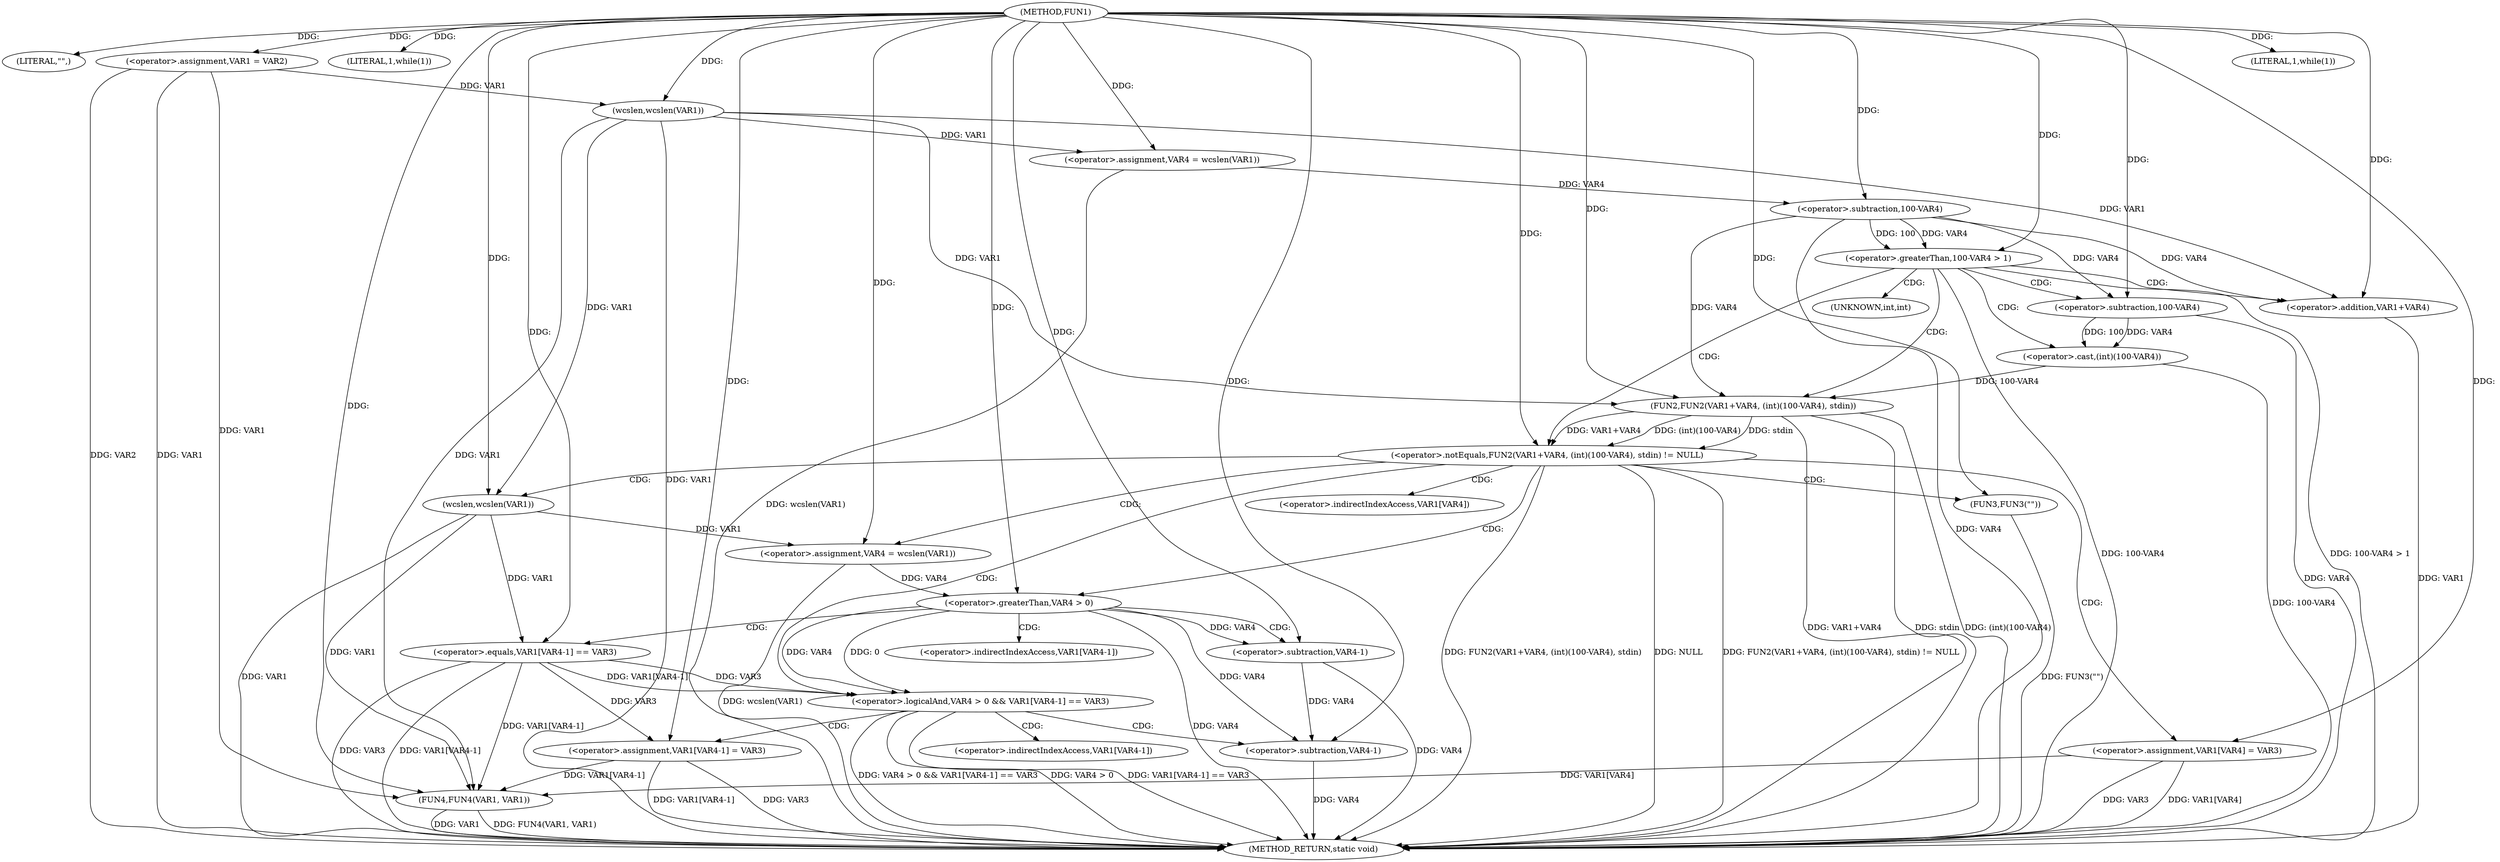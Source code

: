 digraph FUN1 {  
"1000100" [label = "(METHOD,FUN1)" ]
"1000178" [label = "(METHOD_RETURN,static void)" ]
"1000103" [label = "(LITERAL,\"\",)" ]
"1000104" [label = "(<operator>.assignment,VAR1 = VAR2)" ]
"1000108" [label = "(LITERAL,1,while(1))" ]
"1000112" [label = "(<operator>.assignment,VAR4 = wcslen(VAR1))" ]
"1000114" [label = "(wcslen,wcslen(VAR1))" ]
"1000117" [label = "(<operator>.greaterThan,100-VAR4 > 1)" ]
"1000118" [label = "(<operator>.subtraction,100-VAR4)" ]
"1000124" [label = "(<operator>.notEquals,FUN2(VAR1+VAR4, (int)(100-VAR4), stdin) != NULL)" ]
"1000125" [label = "(FUN2,FUN2(VAR1+VAR4, (int)(100-VAR4), stdin))" ]
"1000126" [label = "(<operator>.addition,VAR1+VAR4)" ]
"1000129" [label = "(<operator>.cast,(int)(100-VAR4))" ]
"1000131" [label = "(<operator>.subtraction,100-VAR4)" ]
"1000137" [label = "(<operator>.assignment,VAR4 = wcslen(VAR1))" ]
"1000139" [label = "(wcslen,wcslen(VAR1))" ]
"1000142" [label = "(<operator>.logicalAnd,VAR4 > 0 && VAR1[VAR4-1] == VAR3)" ]
"1000143" [label = "(<operator>.greaterThan,VAR4 > 0)" ]
"1000146" [label = "(<operator>.equals,VAR1[VAR4-1] == VAR3)" ]
"1000149" [label = "(<operator>.subtraction,VAR4-1)" ]
"1000154" [label = "(<operator>.assignment,VAR1[VAR4-1] = VAR3)" ]
"1000157" [label = "(<operator>.subtraction,VAR4-1)" ]
"1000163" [label = "(FUN3,FUN3(\"\"))" ]
"1000165" [label = "(<operator>.assignment,VAR1[VAR4] = VAR3)" ]
"1000172" [label = "(LITERAL,1,while(1))" ]
"1000174" [label = "(FUN4,FUN4(VAR1, VAR1))" ]
"1000130" [label = "(UNKNOWN,int,int)" ]
"1000147" [label = "(<operator>.indirectIndexAccess,VAR1[VAR4-1])" ]
"1000155" [label = "(<operator>.indirectIndexAccess,VAR1[VAR4-1])" ]
"1000166" [label = "(<operator>.indirectIndexAccess,VAR1[VAR4])" ]
  "1000117" -> "1000178"  [ label = "DDG: 100-VAR4 > 1"] 
  "1000125" -> "1000178"  [ label = "DDG: VAR1+VAR4"] 
  "1000142" -> "1000178"  [ label = "DDG: VAR4 > 0 && VAR1[VAR4-1] == VAR3"] 
  "1000124" -> "1000178"  [ label = "DDG: FUN2(VAR1+VAR4, (int)(100-VAR4), stdin)"] 
  "1000165" -> "1000178"  [ label = "DDG: VAR3"] 
  "1000104" -> "1000178"  [ label = "DDG: VAR1"] 
  "1000137" -> "1000178"  [ label = "DDG: wcslen(VAR1)"] 
  "1000114" -> "1000178"  [ label = "DDG: VAR1"] 
  "1000126" -> "1000178"  [ label = "DDG: VAR1"] 
  "1000117" -> "1000178"  [ label = "DDG: 100-VAR4"] 
  "1000142" -> "1000178"  [ label = "DDG: VAR4 > 0"] 
  "1000149" -> "1000178"  [ label = "DDG: VAR4"] 
  "1000146" -> "1000178"  [ label = "DDG: VAR1[VAR4-1]"] 
  "1000112" -> "1000178"  [ label = "DDG: wcslen(VAR1)"] 
  "1000154" -> "1000178"  [ label = "DDG: VAR3"] 
  "1000165" -> "1000178"  [ label = "DDG: VAR1[VAR4]"] 
  "1000139" -> "1000178"  [ label = "DDG: VAR1"] 
  "1000146" -> "1000178"  [ label = "DDG: VAR3"] 
  "1000125" -> "1000178"  [ label = "DDG: (int)(100-VAR4)"] 
  "1000154" -> "1000178"  [ label = "DDG: VAR1[VAR4-1]"] 
  "1000157" -> "1000178"  [ label = "DDG: VAR4"] 
  "1000143" -> "1000178"  [ label = "DDG: VAR4"] 
  "1000125" -> "1000178"  [ label = "DDG: stdin"] 
  "1000174" -> "1000178"  [ label = "DDG: VAR1"] 
  "1000131" -> "1000178"  [ label = "DDG: VAR4"] 
  "1000124" -> "1000178"  [ label = "DDG: NULL"] 
  "1000118" -> "1000178"  [ label = "DDG: VAR4"] 
  "1000163" -> "1000178"  [ label = "DDG: FUN3(\"\")"] 
  "1000142" -> "1000178"  [ label = "DDG: VAR1[VAR4-1] == VAR3"] 
  "1000174" -> "1000178"  [ label = "DDG: FUN4(VAR1, VAR1)"] 
  "1000104" -> "1000178"  [ label = "DDG: VAR2"] 
  "1000129" -> "1000178"  [ label = "DDG: 100-VAR4"] 
  "1000124" -> "1000178"  [ label = "DDG: FUN2(VAR1+VAR4, (int)(100-VAR4), stdin) != NULL"] 
  "1000100" -> "1000103"  [ label = "DDG: "] 
  "1000100" -> "1000104"  [ label = "DDG: "] 
  "1000100" -> "1000108"  [ label = "DDG: "] 
  "1000114" -> "1000112"  [ label = "DDG: VAR1"] 
  "1000100" -> "1000112"  [ label = "DDG: "] 
  "1000104" -> "1000114"  [ label = "DDG: VAR1"] 
  "1000100" -> "1000114"  [ label = "DDG: "] 
  "1000118" -> "1000117"  [ label = "DDG: 100"] 
  "1000118" -> "1000117"  [ label = "DDG: VAR4"] 
  "1000100" -> "1000118"  [ label = "DDG: "] 
  "1000112" -> "1000118"  [ label = "DDG: VAR4"] 
  "1000100" -> "1000117"  [ label = "DDG: "] 
  "1000125" -> "1000124"  [ label = "DDG: VAR1+VAR4"] 
  "1000125" -> "1000124"  [ label = "DDG: (int)(100-VAR4)"] 
  "1000125" -> "1000124"  [ label = "DDG: stdin"] 
  "1000114" -> "1000125"  [ label = "DDG: VAR1"] 
  "1000100" -> "1000125"  [ label = "DDG: "] 
  "1000118" -> "1000125"  [ label = "DDG: VAR4"] 
  "1000114" -> "1000126"  [ label = "DDG: VAR1"] 
  "1000100" -> "1000126"  [ label = "DDG: "] 
  "1000118" -> "1000126"  [ label = "DDG: VAR4"] 
  "1000129" -> "1000125"  [ label = "DDG: 100-VAR4"] 
  "1000131" -> "1000129"  [ label = "DDG: 100"] 
  "1000131" -> "1000129"  [ label = "DDG: VAR4"] 
  "1000100" -> "1000131"  [ label = "DDG: "] 
  "1000118" -> "1000131"  [ label = "DDG: VAR4"] 
  "1000100" -> "1000124"  [ label = "DDG: "] 
  "1000139" -> "1000137"  [ label = "DDG: VAR1"] 
  "1000100" -> "1000137"  [ label = "DDG: "] 
  "1000100" -> "1000139"  [ label = "DDG: "] 
  "1000114" -> "1000139"  [ label = "DDG: VAR1"] 
  "1000143" -> "1000142"  [ label = "DDG: VAR4"] 
  "1000143" -> "1000142"  [ label = "DDG: 0"] 
  "1000137" -> "1000143"  [ label = "DDG: VAR4"] 
  "1000100" -> "1000143"  [ label = "DDG: "] 
  "1000146" -> "1000142"  [ label = "DDG: VAR1[VAR4-1]"] 
  "1000146" -> "1000142"  [ label = "DDG: VAR3"] 
  "1000139" -> "1000146"  [ label = "DDG: VAR1"] 
  "1000143" -> "1000149"  [ label = "DDG: VAR4"] 
  "1000100" -> "1000149"  [ label = "DDG: "] 
  "1000100" -> "1000146"  [ label = "DDG: "] 
  "1000146" -> "1000154"  [ label = "DDG: VAR3"] 
  "1000100" -> "1000154"  [ label = "DDG: "] 
  "1000143" -> "1000157"  [ label = "DDG: VAR4"] 
  "1000149" -> "1000157"  [ label = "DDG: VAR4"] 
  "1000100" -> "1000157"  [ label = "DDG: "] 
  "1000100" -> "1000163"  [ label = "DDG: "] 
  "1000100" -> "1000165"  [ label = "DDG: "] 
  "1000100" -> "1000172"  [ label = "DDG: "] 
  "1000104" -> "1000174"  [ label = "DDG: VAR1"] 
  "1000154" -> "1000174"  [ label = "DDG: VAR1[VAR4-1]"] 
  "1000114" -> "1000174"  [ label = "DDG: VAR1"] 
  "1000146" -> "1000174"  [ label = "DDG: VAR1[VAR4-1]"] 
  "1000165" -> "1000174"  [ label = "DDG: VAR1[VAR4]"] 
  "1000139" -> "1000174"  [ label = "DDG: VAR1"] 
  "1000100" -> "1000174"  [ label = "DDG: "] 
  "1000117" -> "1000125"  [ label = "CDG: "] 
  "1000117" -> "1000131"  [ label = "CDG: "] 
  "1000117" -> "1000126"  [ label = "CDG: "] 
  "1000117" -> "1000129"  [ label = "CDG: "] 
  "1000117" -> "1000124"  [ label = "CDG: "] 
  "1000117" -> "1000130"  [ label = "CDG: "] 
  "1000124" -> "1000142"  [ label = "CDG: "] 
  "1000124" -> "1000166"  [ label = "CDG: "] 
  "1000124" -> "1000139"  [ label = "CDG: "] 
  "1000124" -> "1000165"  [ label = "CDG: "] 
  "1000124" -> "1000163"  [ label = "CDG: "] 
  "1000124" -> "1000143"  [ label = "CDG: "] 
  "1000124" -> "1000137"  [ label = "CDG: "] 
  "1000142" -> "1000157"  [ label = "CDG: "] 
  "1000142" -> "1000155"  [ label = "CDG: "] 
  "1000142" -> "1000154"  [ label = "CDG: "] 
  "1000143" -> "1000149"  [ label = "CDG: "] 
  "1000143" -> "1000147"  [ label = "CDG: "] 
  "1000143" -> "1000146"  [ label = "CDG: "] 
}
